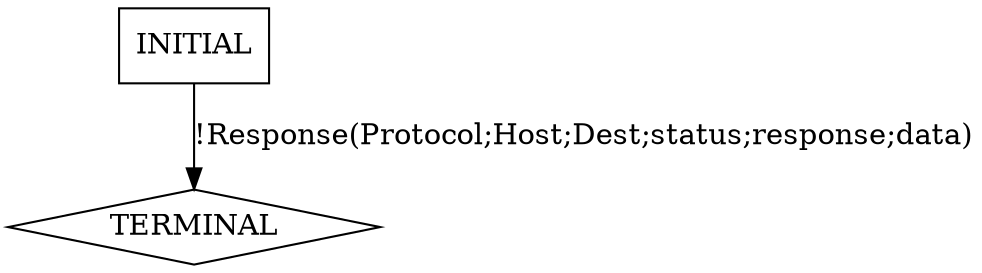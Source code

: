 digraph G {
  1 [label="TERMINAL",shape=diamond];
  3 [label="INITIAL",shape=box];
3->1  [label="!Response(Protocol;Host;Dest;status;response;data)"]
}
